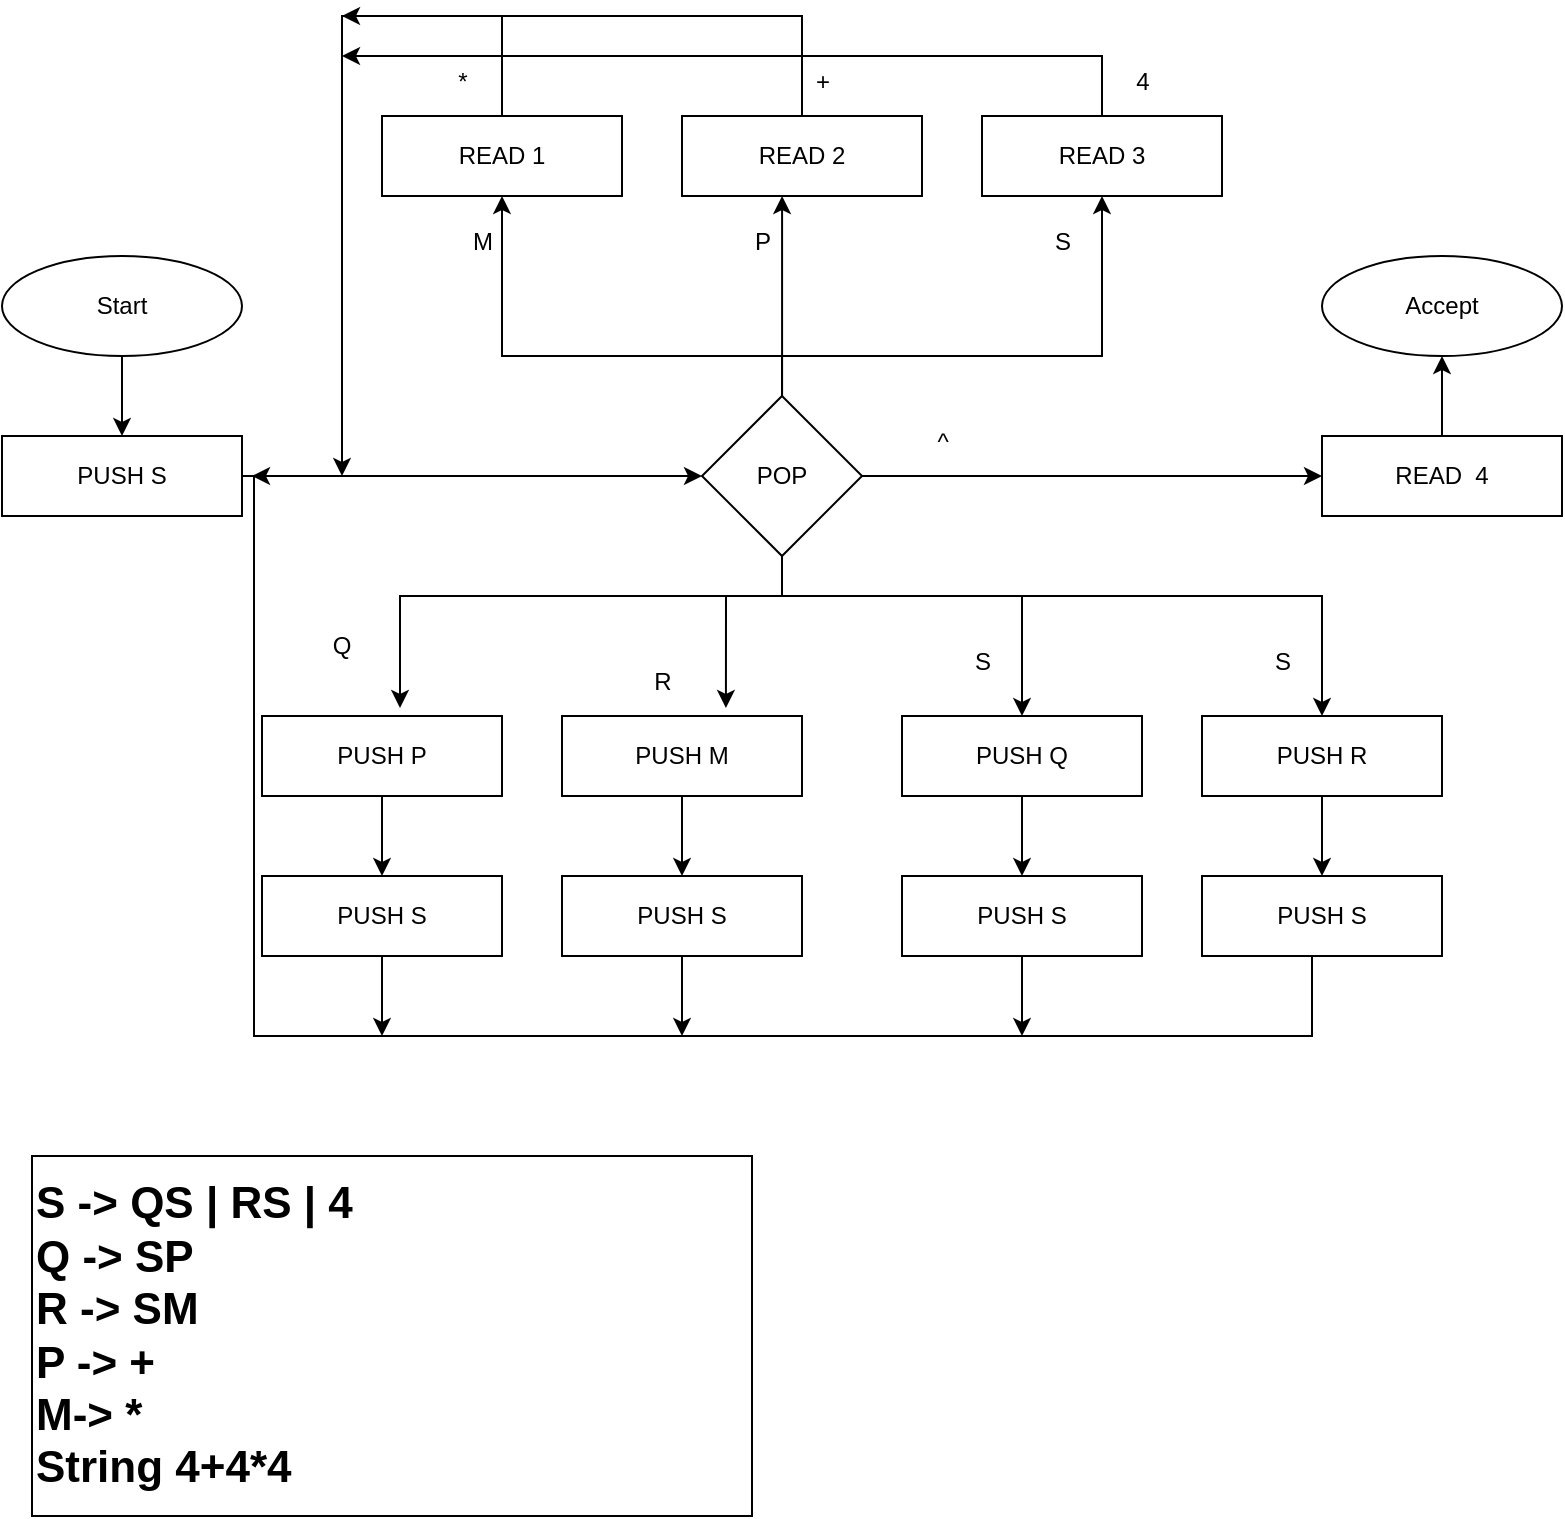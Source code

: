 <mxfile version="26.0.4">
  <diagram name="Page-1" id="aSGXNN8HjAnGPD_1fyNz">
    <mxGraphModel dx="1194" dy="824" grid="1" gridSize="10" guides="1" tooltips="1" connect="1" arrows="1" fold="1" page="1" pageScale="1" pageWidth="850" pageHeight="1100" math="0" shadow="0">
      <root>
        <mxCell id="0" />
        <mxCell id="1" parent="0" />
        <mxCell id="KAQp_Bj-GSJuuBoCt9Tg-6" value="" style="edgeStyle=orthogonalEdgeStyle;rounded=0;orthogonalLoop=1;jettySize=auto;html=1;" parent="1" source="KAQp_Bj-GSJuuBoCt9Tg-1" target="KAQp_Bj-GSJuuBoCt9Tg-2" edge="1">
          <mxGeometry relative="1" as="geometry" />
        </mxCell>
        <mxCell id="KAQp_Bj-GSJuuBoCt9Tg-1" value="Start" style="ellipse;whiteSpace=wrap;html=1;" parent="1" vertex="1">
          <mxGeometry x="50" y="170" width="120" height="50" as="geometry" />
        </mxCell>
        <mxCell id="KAQp_Bj-GSJuuBoCt9Tg-7" style="edgeStyle=orthogonalEdgeStyle;rounded=0;orthogonalLoop=1;jettySize=auto;html=1;entryX=0;entryY=0.5;entryDx=0;entryDy=0;" parent="1" source="KAQp_Bj-GSJuuBoCt9Tg-2" target="KAQp_Bj-GSJuuBoCt9Tg-3" edge="1">
          <mxGeometry relative="1" as="geometry" />
        </mxCell>
        <mxCell id="KAQp_Bj-GSJuuBoCt9Tg-2" value="PUSH S" style="rounded=0;whiteSpace=wrap;html=1;" parent="1" vertex="1">
          <mxGeometry x="50" y="260" width="120" height="40" as="geometry" />
        </mxCell>
        <mxCell id="KAQp_Bj-GSJuuBoCt9Tg-8" style="edgeStyle=orthogonalEdgeStyle;rounded=0;orthogonalLoop=1;jettySize=auto;html=1;entryX=0;entryY=0.5;entryDx=0;entryDy=0;" parent="1" source="KAQp_Bj-GSJuuBoCt9Tg-3" target="KAQp_Bj-GSJuuBoCt9Tg-4" edge="1">
          <mxGeometry relative="1" as="geometry" />
        </mxCell>
        <mxCell id="KAQp_Bj-GSJuuBoCt9Tg-25" style="edgeStyle=orthogonalEdgeStyle;rounded=0;orthogonalLoop=1;jettySize=auto;html=1;entryX=0.5;entryY=0;entryDx=0;entryDy=0;" parent="1" source="KAQp_Bj-GSJuuBoCt9Tg-3" target="KAQp_Bj-GSJuuBoCt9Tg-12" edge="1">
          <mxGeometry relative="1" as="geometry">
            <Array as="points">
              <mxPoint x="440" y="340" />
              <mxPoint x="560" y="340" />
            </Array>
          </mxGeometry>
        </mxCell>
        <mxCell id="KAQp_Bj-GSJuuBoCt9Tg-26" style="edgeStyle=orthogonalEdgeStyle;rounded=0;orthogonalLoop=1;jettySize=auto;html=1;entryX=0.5;entryY=0;entryDx=0;entryDy=0;" parent="1" source="KAQp_Bj-GSJuuBoCt9Tg-3" target="KAQp_Bj-GSJuuBoCt9Tg-13" edge="1">
          <mxGeometry relative="1" as="geometry">
            <Array as="points">
              <mxPoint x="440" y="340" />
              <mxPoint x="710" y="340" />
            </Array>
          </mxGeometry>
        </mxCell>
        <mxCell id="KAQp_Bj-GSJuuBoCt9Tg-35" style="edgeStyle=orthogonalEdgeStyle;rounded=0;orthogonalLoop=1;jettySize=auto;html=1;entryX=0.5;entryY=1;entryDx=0;entryDy=0;" parent="1" source="KAQp_Bj-GSJuuBoCt9Tg-3" target="KAQp_Bj-GSJuuBoCt9Tg-27" edge="1">
          <mxGeometry relative="1" as="geometry">
            <Array as="points">
              <mxPoint x="440" y="220" />
              <mxPoint x="300" y="220" />
            </Array>
          </mxGeometry>
        </mxCell>
        <mxCell id="KAQp_Bj-GSJuuBoCt9Tg-37" style="edgeStyle=orthogonalEdgeStyle;rounded=0;orthogonalLoop=1;jettySize=auto;html=1;entryX=0.5;entryY=1;entryDx=0;entryDy=0;" parent="1" source="KAQp_Bj-GSJuuBoCt9Tg-3" target="KAQp_Bj-GSJuuBoCt9Tg-29" edge="1">
          <mxGeometry relative="1" as="geometry">
            <Array as="points">
              <mxPoint x="440" y="220" />
              <mxPoint x="600" y="220" />
            </Array>
          </mxGeometry>
        </mxCell>
        <mxCell id="KAQp_Bj-GSJuuBoCt9Tg-3" value="POP" style="rhombus;whiteSpace=wrap;html=1;" parent="1" vertex="1">
          <mxGeometry x="400" y="240" width="80" height="80" as="geometry" />
        </mxCell>
        <mxCell id="KAQp_Bj-GSJuuBoCt9Tg-9" style="edgeStyle=orthogonalEdgeStyle;rounded=0;orthogonalLoop=1;jettySize=auto;html=1;entryX=0.5;entryY=1;entryDx=0;entryDy=0;" parent="1" source="KAQp_Bj-GSJuuBoCt9Tg-4" target="KAQp_Bj-GSJuuBoCt9Tg-5" edge="1">
          <mxGeometry relative="1" as="geometry" />
        </mxCell>
        <mxCell id="KAQp_Bj-GSJuuBoCt9Tg-4" value="READ&amp;nbsp; 4" style="rounded=0;whiteSpace=wrap;html=1;" parent="1" vertex="1">
          <mxGeometry x="710" y="260" width="120" height="40" as="geometry" />
        </mxCell>
        <mxCell id="KAQp_Bj-GSJuuBoCt9Tg-5" value="Accept" style="ellipse;whiteSpace=wrap;html=1;" parent="1" vertex="1">
          <mxGeometry x="710" y="170" width="120" height="50" as="geometry" />
        </mxCell>
        <mxCell id="KAQp_Bj-GSJuuBoCt9Tg-18" value="" style="edgeStyle=orthogonalEdgeStyle;rounded=0;orthogonalLoop=1;jettySize=auto;html=1;" parent="1" source="KAQp_Bj-GSJuuBoCt9Tg-10" target="KAQp_Bj-GSJuuBoCt9Tg-14" edge="1">
          <mxGeometry relative="1" as="geometry" />
        </mxCell>
        <mxCell id="KAQp_Bj-GSJuuBoCt9Tg-10" value="PUSH P" style="rounded=0;whiteSpace=wrap;html=1;" parent="1" vertex="1">
          <mxGeometry x="180" y="400" width="120" height="40" as="geometry" />
        </mxCell>
        <mxCell id="KAQp_Bj-GSJuuBoCt9Tg-19" value="" style="edgeStyle=orthogonalEdgeStyle;rounded=0;orthogonalLoop=1;jettySize=auto;html=1;" parent="1" source="KAQp_Bj-GSJuuBoCt9Tg-11" target="KAQp_Bj-GSJuuBoCt9Tg-15" edge="1">
          <mxGeometry relative="1" as="geometry" />
        </mxCell>
        <mxCell id="KAQp_Bj-GSJuuBoCt9Tg-11" value="PUSH M" style="rounded=0;whiteSpace=wrap;html=1;" parent="1" vertex="1">
          <mxGeometry x="330" y="400" width="120" height="40" as="geometry" />
        </mxCell>
        <mxCell id="KAQp_Bj-GSJuuBoCt9Tg-20" value="" style="edgeStyle=orthogonalEdgeStyle;rounded=0;orthogonalLoop=1;jettySize=auto;html=1;" parent="1" source="KAQp_Bj-GSJuuBoCt9Tg-12" target="KAQp_Bj-GSJuuBoCt9Tg-16" edge="1">
          <mxGeometry relative="1" as="geometry" />
        </mxCell>
        <mxCell id="KAQp_Bj-GSJuuBoCt9Tg-12" value="PUSH Q" style="rounded=0;whiteSpace=wrap;html=1;" parent="1" vertex="1">
          <mxGeometry x="500" y="400" width="120" height="40" as="geometry" />
        </mxCell>
        <mxCell id="KAQp_Bj-GSJuuBoCt9Tg-21" value="" style="edgeStyle=orthogonalEdgeStyle;rounded=0;orthogonalLoop=1;jettySize=auto;html=1;" parent="1" source="KAQp_Bj-GSJuuBoCt9Tg-13" target="KAQp_Bj-GSJuuBoCt9Tg-17" edge="1">
          <mxGeometry relative="1" as="geometry" />
        </mxCell>
        <mxCell id="KAQp_Bj-GSJuuBoCt9Tg-13" value="PUSH R" style="rounded=0;whiteSpace=wrap;html=1;" parent="1" vertex="1">
          <mxGeometry x="650" y="400" width="120" height="40" as="geometry" />
        </mxCell>
        <mxCell id="KAQp_Bj-GSJuuBoCt9Tg-46" style="edgeStyle=orthogonalEdgeStyle;rounded=0;orthogonalLoop=1;jettySize=auto;html=1;" parent="1" source="KAQp_Bj-GSJuuBoCt9Tg-14" edge="1">
          <mxGeometry relative="1" as="geometry">
            <mxPoint x="240" y="560" as="targetPoint" />
          </mxGeometry>
        </mxCell>
        <mxCell id="KAQp_Bj-GSJuuBoCt9Tg-14" value="PUSH S" style="rounded=0;whiteSpace=wrap;html=1;" parent="1" vertex="1">
          <mxGeometry x="180" y="480" width="120" height="40" as="geometry" />
        </mxCell>
        <mxCell id="KAQp_Bj-GSJuuBoCt9Tg-47" style="edgeStyle=orthogonalEdgeStyle;rounded=0;orthogonalLoop=1;jettySize=auto;html=1;" parent="1" source="KAQp_Bj-GSJuuBoCt9Tg-15" edge="1">
          <mxGeometry relative="1" as="geometry">
            <mxPoint x="390" y="560" as="targetPoint" />
          </mxGeometry>
        </mxCell>
        <mxCell id="KAQp_Bj-GSJuuBoCt9Tg-15" value="PUSH S" style="rounded=0;whiteSpace=wrap;html=1;" parent="1" vertex="1">
          <mxGeometry x="330" y="480" width="120" height="40" as="geometry" />
        </mxCell>
        <mxCell id="KAQp_Bj-GSJuuBoCt9Tg-48" style="edgeStyle=orthogonalEdgeStyle;rounded=0;orthogonalLoop=1;jettySize=auto;html=1;" parent="1" source="KAQp_Bj-GSJuuBoCt9Tg-16" edge="1">
          <mxGeometry relative="1" as="geometry">
            <mxPoint x="560" y="560" as="targetPoint" />
          </mxGeometry>
        </mxCell>
        <mxCell id="KAQp_Bj-GSJuuBoCt9Tg-16" value="PUSH S" style="rounded=0;whiteSpace=wrap;html=1;" parent="1" vertex="1">
          <mxGeometry x="500" y="480" width="120" height="40" as="geometry" />
        </mxCell>
        <mxCell id="KAQp_Bj-GSJuuBoCt9Tg-44" style="edgeStyle=orthogonalEdgeStyle;rounded=0;orthogonalLoop=1;jettySize=auto;html=1;" parent="1" edge="1">
          <mxGeometry relative="1" as="geometry">
            <mxPoint x="175" y="280" as="targetPoint" />
            <mxPoint x="705" y="520" as="sourcePoint" />
            <Array as="points">
              <mxPoint x="705" y="560" />
              <mxPoint x="176" y="560" />
            </Array>
          </mxGeometry>
        </mxCell>
        <mxCell id="KAQp_Bj-GSJuuBoCt9Tg-17" value="PUSH S" style="rounded=0;whiteSpace=wrap;html=1;" parent="1" vertex="1">
          <mxGeometry x="650" y="480" width="120" height="40" as="geometry" />
        </mxCell>
        <mxCell id="KAQp_Bj-GSJuuBoCt9Tg-22" value="&lt;b&gt;&lt;font style=&quot;font-size: 22px;&quot;&gt;S -&amp;gt; QS | RS | 4&lt;/font&gt;&lt;/b&gt;&lt;div&gt;&lt;b&gt;&lt;font style=&quot;font-size: 22px;&quot;&gt;Q -&amp;gt; SP&lt;br&gt;R -&amp;gt; SM&amp;nbsp;&lt;br&gt;P -&amp;gt; +&lt;/font&gt;&lt;/b&gt;&lt;/div&gt;&lt;div&gt;&lt;b&gt;&lt;font style=&quot;font-size: 22px;&quot;&gt;M-&amp;gt; *&lt;/font&gt;&lt;/b&gt;&lt;/div&gt;&lt;div&gt;&lt;b&gt;&lt;font style=&quot;font-size: 22px;&quot;&gt;String 4+4*4&lt;/font&gt;&lt;/b&gt;&lt;/div&gt;" style="rounded=0;whiteSpace=wrap;html=1;align=left;" parent="1" vertex="1">
          <mxGeometry x="65" y="620" width="360" height="180" as="geometry" />
        </mxCell>
        <mxCell id="KAQp_Bj-GSJuuBoCt9Tg-23" style="edgeStyle=orthogonalEdgeStyle;rounded=0;orthogonalLoop=1;jettySize=auto;html=1;entryX=0.683;entryY=-0.1;entryDx=0;entryDy=0;entryPerimeter=0;" parent="1" source="KAQp_Bj-GSJuuBoCt9Tg-3" target="KAQp_Bj-GSJuuBoCt9Tg-11" edge="1">
          <mxGeometry relative="1" as="geometry">
            <Array as="points">
              <mxPoint x="440" y="340" />
              <mxPoint x="412" y="340" />
            </Array>
          </mxGeometry>
        </mxCell>
        <mxCell id="KAQp_Bj-GSJuuBoCt9Tg-24" style="edgeStyle=orthogonalEdgeStyle;rounded=0;orthogonalLoop=1;jettySize=auto;html=1;entryX=0.575;entryY=-0.1;entryDx=0;entryDy=0;entryPerimeter=0;" parent="1" source="KAQp_Bj-GSJuuBoCt9Tg-3" target="KAQp_Bj-GSJuuBoCt9Tg-10" edge="1">
          <mxGeometry relative="1" as="geometry">
            <Array as="points">
              <mxPoint x="440" y="340" />
              <mxPoint x="249" y="340" />
            </Array>
          </mxGeometry>
        </mxCell>
        <mxCell id="KAQp_Bj-GSJuuBoCt9Tg-30" style="edgeStyle=orthogonalEdgeStyle;rounded=0;orthogonalLoop=1;jettySize=auto;html=1;" parent="1" source="KAQp_Bj-GSJuuBoCt9Tg-27" edge="1">
          <mxGeometry relative="1" as="geometry">
            <mxPoint x="220" y="280" as="targetPoint" />
            <Array as="points">
              <mxPoint x="300" y="50" />
              <mxPoint x="220" y="50" />
            </Array>
          </mxGeometry>
        </mxCell>
        <mxCell id="KAQp_Bj-GSJuuBoCt9Tg-27" value="READ 1" style="rounded=0;whiteSpace=wrap;html=1;" parent="1" vertex="1">
          <mxGeometry x="240" y="100" width="120" height="40" as="geometry" />
        </mxCell>
        <mxCell id="KAQp_Bj-GSJuuBoCt9Tg-32" style="edgeStyle=orthogonalEdgeStyle;rounded=0;orthogonalLoop=1;jettySize=auto;html=1;" parent="1" source="KAQp_Bj-GSJuuBoCt9Tg-28" edge="1">
          <mxGeometry relative="1" as="geometry">
            <mxPoint x="220" y="50" as="targetPoint" />
            <Array as="points">
              <mxPoint x="450" y="50" />
            </Array>
          </mxGeometry>
        </mxCell>
        <mxCell id="KAQp_Bj-GSJuuBoCt9Tg-28" value="READ 2" style="rounded=0;whiteSpace=wrap;html=1;" parent="1" vertex="1">
          <mxGeometry x="390" y="100" width="120" height="40" as="geometry" />
        </mxCell>
        <mxCell id="KAQp_Bj-GSJuuBoCt9Tg-34" style="edgeStyle=orthogonalEdgeStyle;rounded=0;orthogonalLoop=1;jettySize=auto;html=1;" parent="1" source="KAQp_Bj-GSJuuBoCt9Tg-29" edge="1">
          <mxGeometry relative="1" as="geometry">
            <mxPoint x="220" y="70" as="targetPoint" />
            <Array as="points">
              <mxPoint x="600" y="70" />
              <mxPoint x="220" y="70" />
            </Array>
          </mxGeometry>
        </mxCell>
        <mxCell id="KAQp_Bj-GSJuuBoCt9Tg-29" value="READ 3" style="rounded=0;whiteSpace=wrap;html=1;" parent="1" vertex="1">
          <mxGeometry x="540" y="100" width="120" height="40" as="geometry" />
        </mxCell>
        <mxCell id="KAQp_Bj-GSJuuBoCt9Tg-36" style="edgeStyle=orthogonalEdgeStyle;rounded=0;orthogonalLoop=1;jettySize=auto;html=1;entryX=0.417;entryY=1;entryDx=0;entryDy=0;entryPerimeter=0;" parent="1" source="KAQp_Bj-GSJuuBoCt9Tg-3" target="KAQp_Bj-GSJuuBoCt9Tg-28" edge="1">
          <mxGeometry relative="1" as="geometry" />
        </mxCell>
        <mxCell id="KAQp_Bj-GSJuuBoCt9Tg-38" value="Q" style="text;html=1;align=center;verticalAlign=middle;whiteSpace=wrap;rounded=0;" parent="1" vertex="1">
          <mxGeometry x="190" y="350" width="60" height="30" as="geometry" />
        </mxCell>
        <mxCell id="KAQp_Bj-GSJuuBoCt9Tg-39" value="R" style="text;html=1;align=center;verticalAlign=middle;resizable=0;points=[];autosize=1;strokeColor=none;fillColor=none;" parent="1" vertex="1">
          <mxGeometry x="365" y="368" width="30" height="30" as="geometry" />
        </mxCell>
        <mxCell id="KAQp_Bj-GSJuuBoCt9Tg-40" value="S" style="text;html=1;align=center;verticalAlign=middle;resizable=0;points=[];autosize=1;strokeColor=none;fillColor=none;" parent="1" vertex="1">
          <mxGeometry x="525" y="358" width="30" height="30" as="geometry" />
        </mxCell>
        <mxCell id="KAQp_Bj-GSJuuBoCt9Tg-41" value="S" style="text;html=1;align=center;verticalAlign=middle;resizable=0;points=[];autosize=1;strokeColor=none;fillColor=none;" parent="1" vertex="1">
          <mxGeometry x="675" y="358" width="30" height="30" as="geometry" />
        </mxCell>
        <mxCell id="KAQp_Bj-GSJuuBoCt9Tg-49" value="S" style="text;html=1;align=center;verticalAlign=middle;resizable=0;points=[];autosize=1;strokeColor=none;fillColor=none;" parent="1" vertex="1">
          <mxGeometry x="565" y="148" width="30" height="30" as="geometry" />
        </mxCell>
        <mxCell id="KAQp_Bj-GSJuuBoCt9Tg-50" value="P" style="text;html=1;align=center;verticalAlign=middle;resizable=0;points=[];autosize=1;strokeColor=none;fillColor=none;" parent="1" vertex="1">
          <mxGeometry x="415" y="148" width="30" height="30" as="geometry" />
        </mxCell>
        <mxCell id="KAQp_Bj-GSJuuBoCt9Tg-51" value="M" style="text;html=1;align=center;verticalAlign=middle;resizable=0;points=[];autosize=1;strokeColor=none;fillColor=none;" parent="1" vertex="1">
          <mxGeometry x="275" y="148" width="30" height="30" as="geometry" />
        </mxCell>
        <mxCell id="KAQp_Bj-GSJuuBoCt9Tg-52" value="+" style="text;html=1;align=center;verticalAlign=middle;resizable=0;points=[];autosize=1;strokeColor=none;fillColor=none;" parent="1" vertex="1">
          <mxGeometry x="445" y="68" width="30" height="30" as="geometry" />
        </mxCell>
        <mxCell id="KAQp_Bj-GSJuuBoCt9Tg-53" value="4" style="text;html=1;align=center;verticalAlign=middle;resizable=0;points=[];autosize=1;strokeColor=none;fillColor=none;" parent="1" vertex="1">
          <mxGeometry x="605" y="68" width="30" height="30" as="geometry" />
        </mxCell>
        <mxCell id="KAQp_Bj-GSJuuBoCt9Tg-54" value="*" style="text;html=1;align=center;verticalAlign=middle;resizable=0;points=[];autosize=1;strokeColor=none;fillColor=none;" parent="1" vertex="1">
          <mxGeometry x="265" y="68" width="30" height="30" as="geometry" />
        </mxCell>
        <mxCell id="KAQp_Bj-GSJuuBoCt9Tg-55" value="^" style="text;html=1;align=center;verticalAlign=middle;resizable=0;points=[];autosize=1;strokeColor=none;fillColor=none;" parent="1" vertex="1">
          <mxGeometry x="505" y="248" width="30" height="30" as="geometry" />
        </mxCell>
      </root>
    </mxGraphModel>
  </diagram>
</mxfile>
